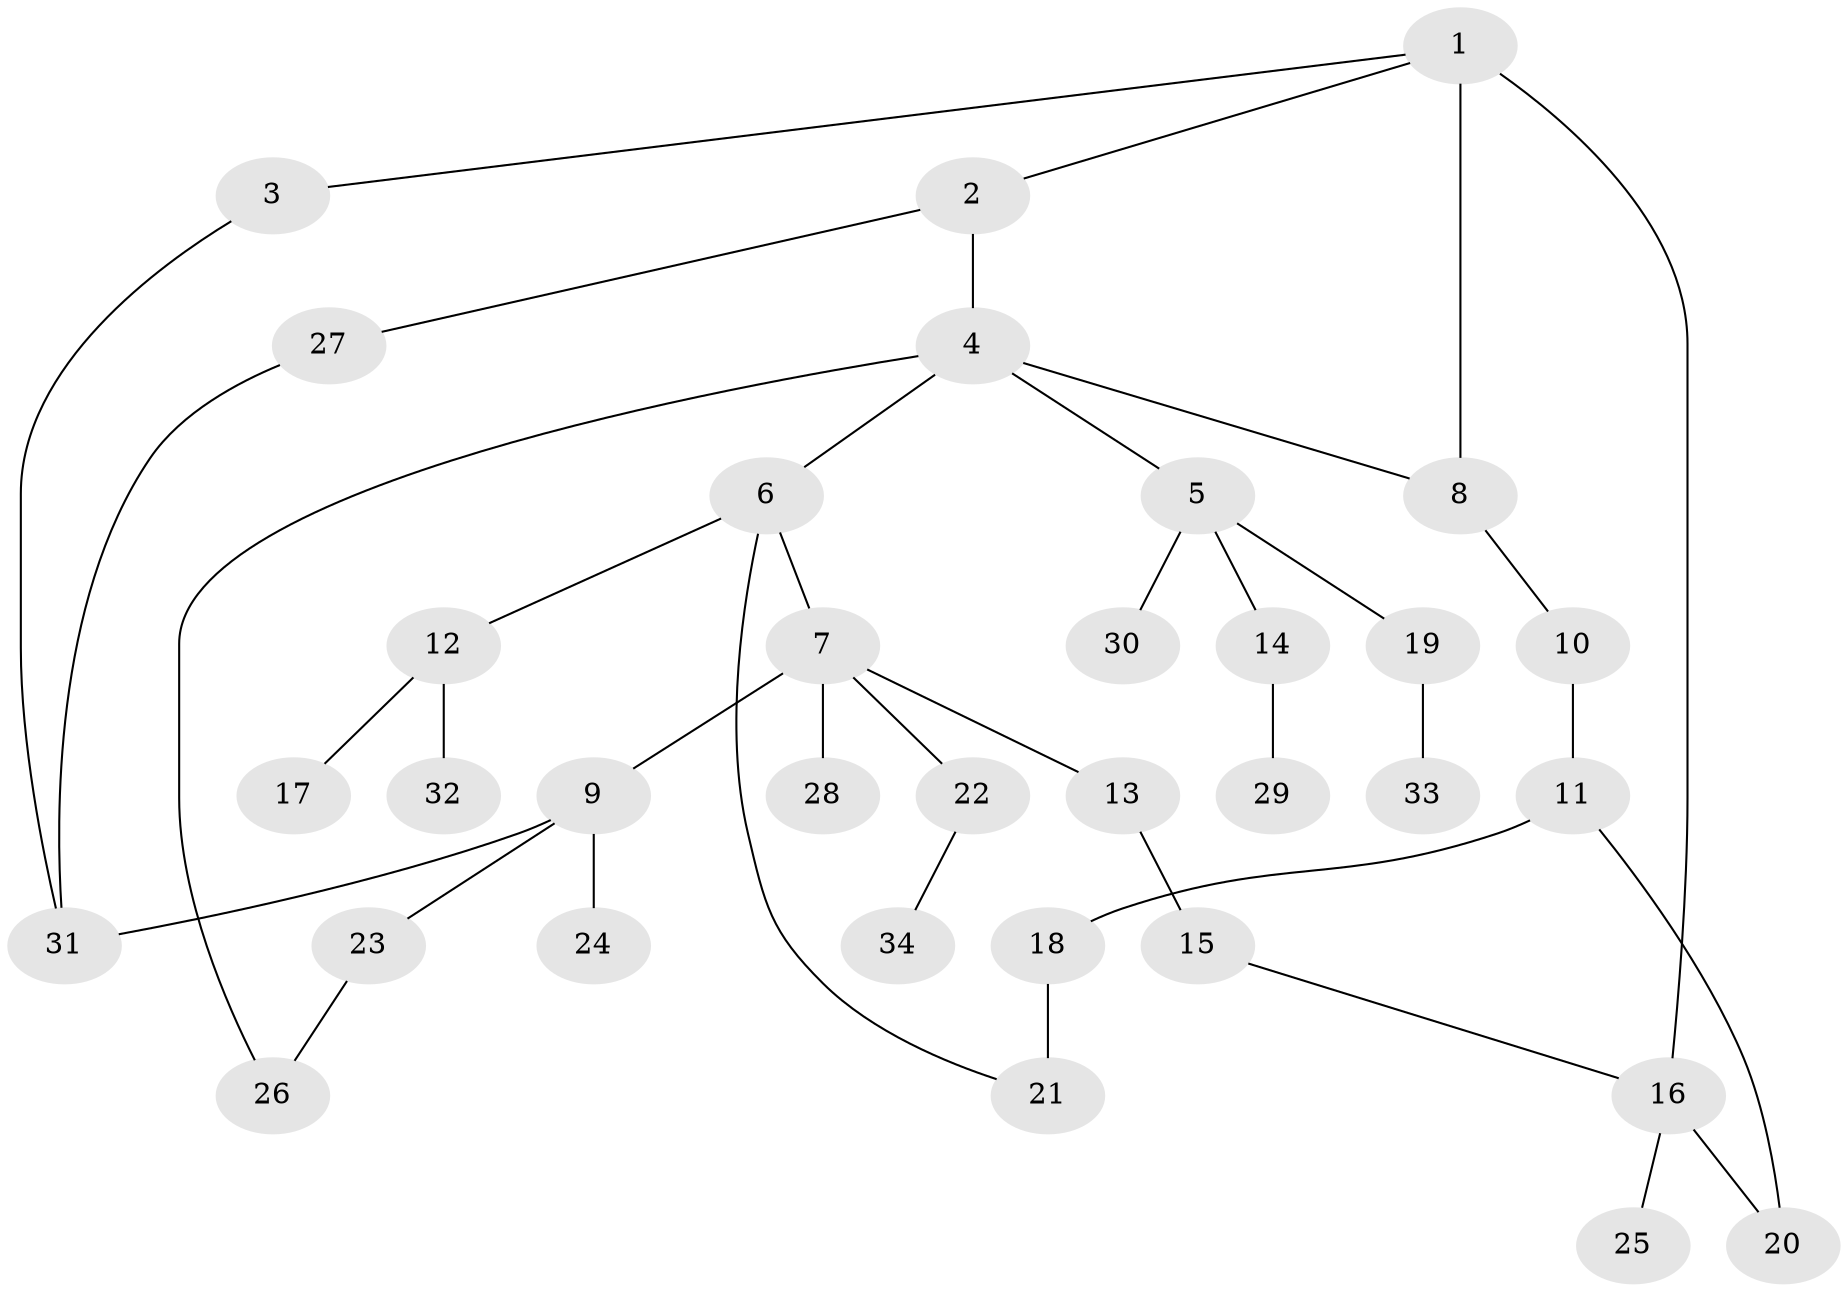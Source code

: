// original degree distribution, {6: 0.015873015873015872, 4: 0.047619047619047616, 2: 0.3333333333333333, 5: 0.12698412698412698, 3: 0.07936507936507936, 1: 0.3968253968253968}
// Generated by graph-tools (version 1.1) at 2025/48/03/04/25 22:48:46]
// undirected, 34 vertices, 40 edges
graph export_dot {
  node [color=gray90,style=filled];
  1;
  2;
  3;
  4;
  5;
  6;
  7;
  8;
  9;
  10;
  11;
  12;
  13;
  14;
  15;
  16;
  17;
  18;
  19;
  20;
  21;
  22;
  23;
  24;
  25;
  26;
  27;
  28;
  29;
  30;
  31;
  32;
  33;
  34;
  1 -- 2 [weight=1.0];
  1 -- 3 [weight=1.0];
  1 -- 8 [weight=1.0];
  1 -- 16 [weight=2.0];
  2 -- 4 [weight=1.0];
  2 -- 27 [weight=1.0];
  3 -- 31 [weight=1.0];
  4 -- 5 [weight=1.0];
  4 -- 6 [weight=1.0];
  4 -- 8 [weight=1.0];
  4 -- 26 [weight=1.0];
  5 -- 14 [weight=1.0];
  5 -- 19 [weight=1.0];
  5 -- 30 [weight=1.0];
  6 -- 7 [weight=1.0];
  6 -- 12 [weight=1.0];
  6 -- 21 [weight=1.0];
  7 -- 9 [weight=1.0];
  7 -- 13 [weight=1.0];
  7 -- 22 [weight=1.0];
  7 -- 28 [weight=1.0];
  8 -- 10 [weight=1.0];
  9 -- 23 [weight=1.0];
  9 -- 24 [weight=1.0];
  9 -- 31 [weight=1.0];
  10 -- 11 [weight=1.0];
  11 -- 18 [weight=1.0];
  11 -- 20 [weight=1.0];
  12 -- 17 [weight=1.0];
  12 -- 32 [weight=2.0];
  13 -- 15 [weight=2.0];
  14 -- 29 [weight=1.0];
  15 -- 16 [weight=1.0];
  16 -- 20 [weight=1.0];
  16 -- 25 [weight=1.0];
  18 -- 21 [weight=3.0];
  19 -- 33 [weight=1.0];
  22 -- 34 [weight=1.0];
  23 -- 26 [weight=1.0];
  27 -- 31 [weight=1.0];
}
